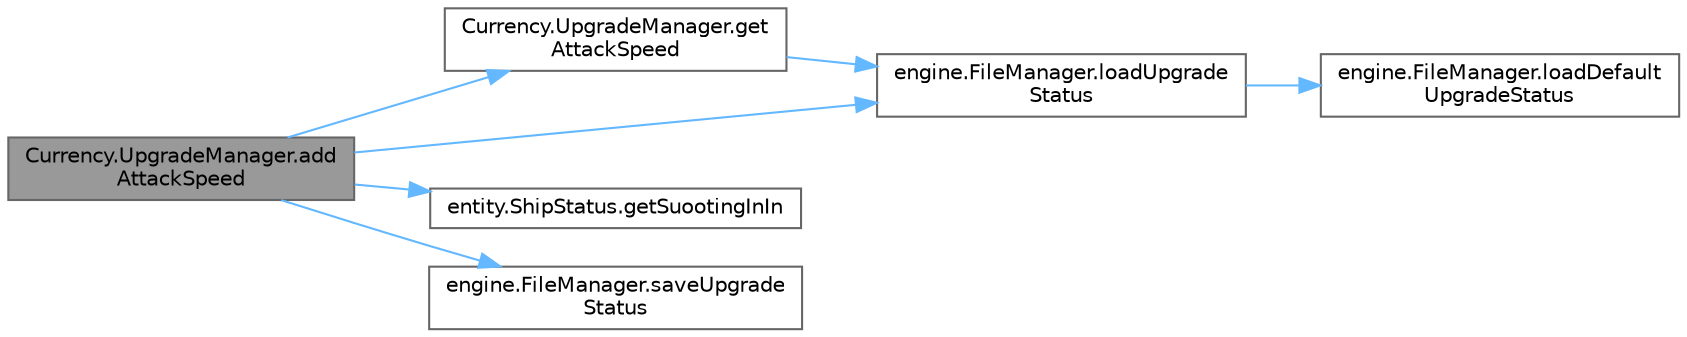 digraph "Currency.UpgradeManager.addAttackSpeed"
{
 // LATEX_PDF_SIZE
  bgcolor="transparent";
  edge [fontname=Helvetica,fontsize=10,labelfontname=Helvetica,labelfontsize=10];
  node [fontname=Helvetica,fontsize=10,shape=box,height=0.2,width=0.4];
  rankdir="LR";
  Node1 [id="Node000001",label="Currency.UpgradeManager.add\lAttackSpeed",height=0.2,width=0.4,color="gray40", fillcolor="grey60", style="filled", fontcolor="black",tooltip="Add to the current attack speed."];
  Node1 -> Node2 [id="edge1_Node000001_Node000002",color="steelblue1",style="solid",tooltip=" "];
  Node2 [id="Node000002",label="Currency.UpgradeManager.get\lAttackSpeed",height=0.2,width=0.4,color="grey40", fillcolor="white", style="filled",URL="$class_currency_1_1_upgrade_manager.html#aec6be52c42a450d6d0545ea0adeb46c0",tooltip="Get the current attack speed value."];
  Node2 -> Node3 [id="edge2_Node000002_Node000003",color="steelblue1",style="solid",tooltip=" "];
  Node3 [id="Node000003",label="engine.FileManager.loadUpgrade\lStatus",height=0.2,width=0.4,color="grey40", fillcolor="white", style="filled",URL="$classengine_1_1_file_manager.html#a0a36dbead21b925203c3245c6f408b30",tooltip="Loads upgrade statuses from upgrade_status.properties file."];
  Node3 -> Node4 [id="edge3_Node000003_Node000004",color="steelblue1",style="solid",tooltip=" "];
  Node4 [id="Node000004",label="engine.FileManager.loadDefault\lUpgradeStatus",height=0.2,width=0.4,color="grey40", fillcolor="white", style="filled",URL="$classengine_1_1_file_manager.html#a9a18c215e1d555161c587bcaf1e63d71",tooltip="Loads default upgrade statuses from upgrade_default.properties file."];
  Node1 -> Node5 [id="edge4_Node000001_Node000005",color="steelblue1",style="solid",tooltip=" "];
  Node5 [id="Node000005",label="entity.ShipStatus.getSuootingInIn",height=0.2,width=0.4,color="grey40", fillcolor="white", style="filled",URL="$classentity_1_1_ship_status.html#a33ac5144e54e20fb27b69443d293bbf6",tooltip=" "];
  Node1 -> Node3 [id="edge5_Node000001_Node000003",color="steelblue1",style="solid",tooltip=" "];
  Node1 -> Node6 [id="edge6_Node000001_Node000006",color="steelblue1",style="solid",tooltip=" "];
  Node6 [id="Node000006",label="engine.FileManager.saveUpgrade\lStatus",height=0.2,width=0.4,color="grey40", fillcolor="white", style="filled",URL="$classengine_1_1_file_manager.html#a2162fa41415928cae5df1c70c3e6b487",tooltip="Saves upgrade statuses to upgrade_status.properties file."];
}
